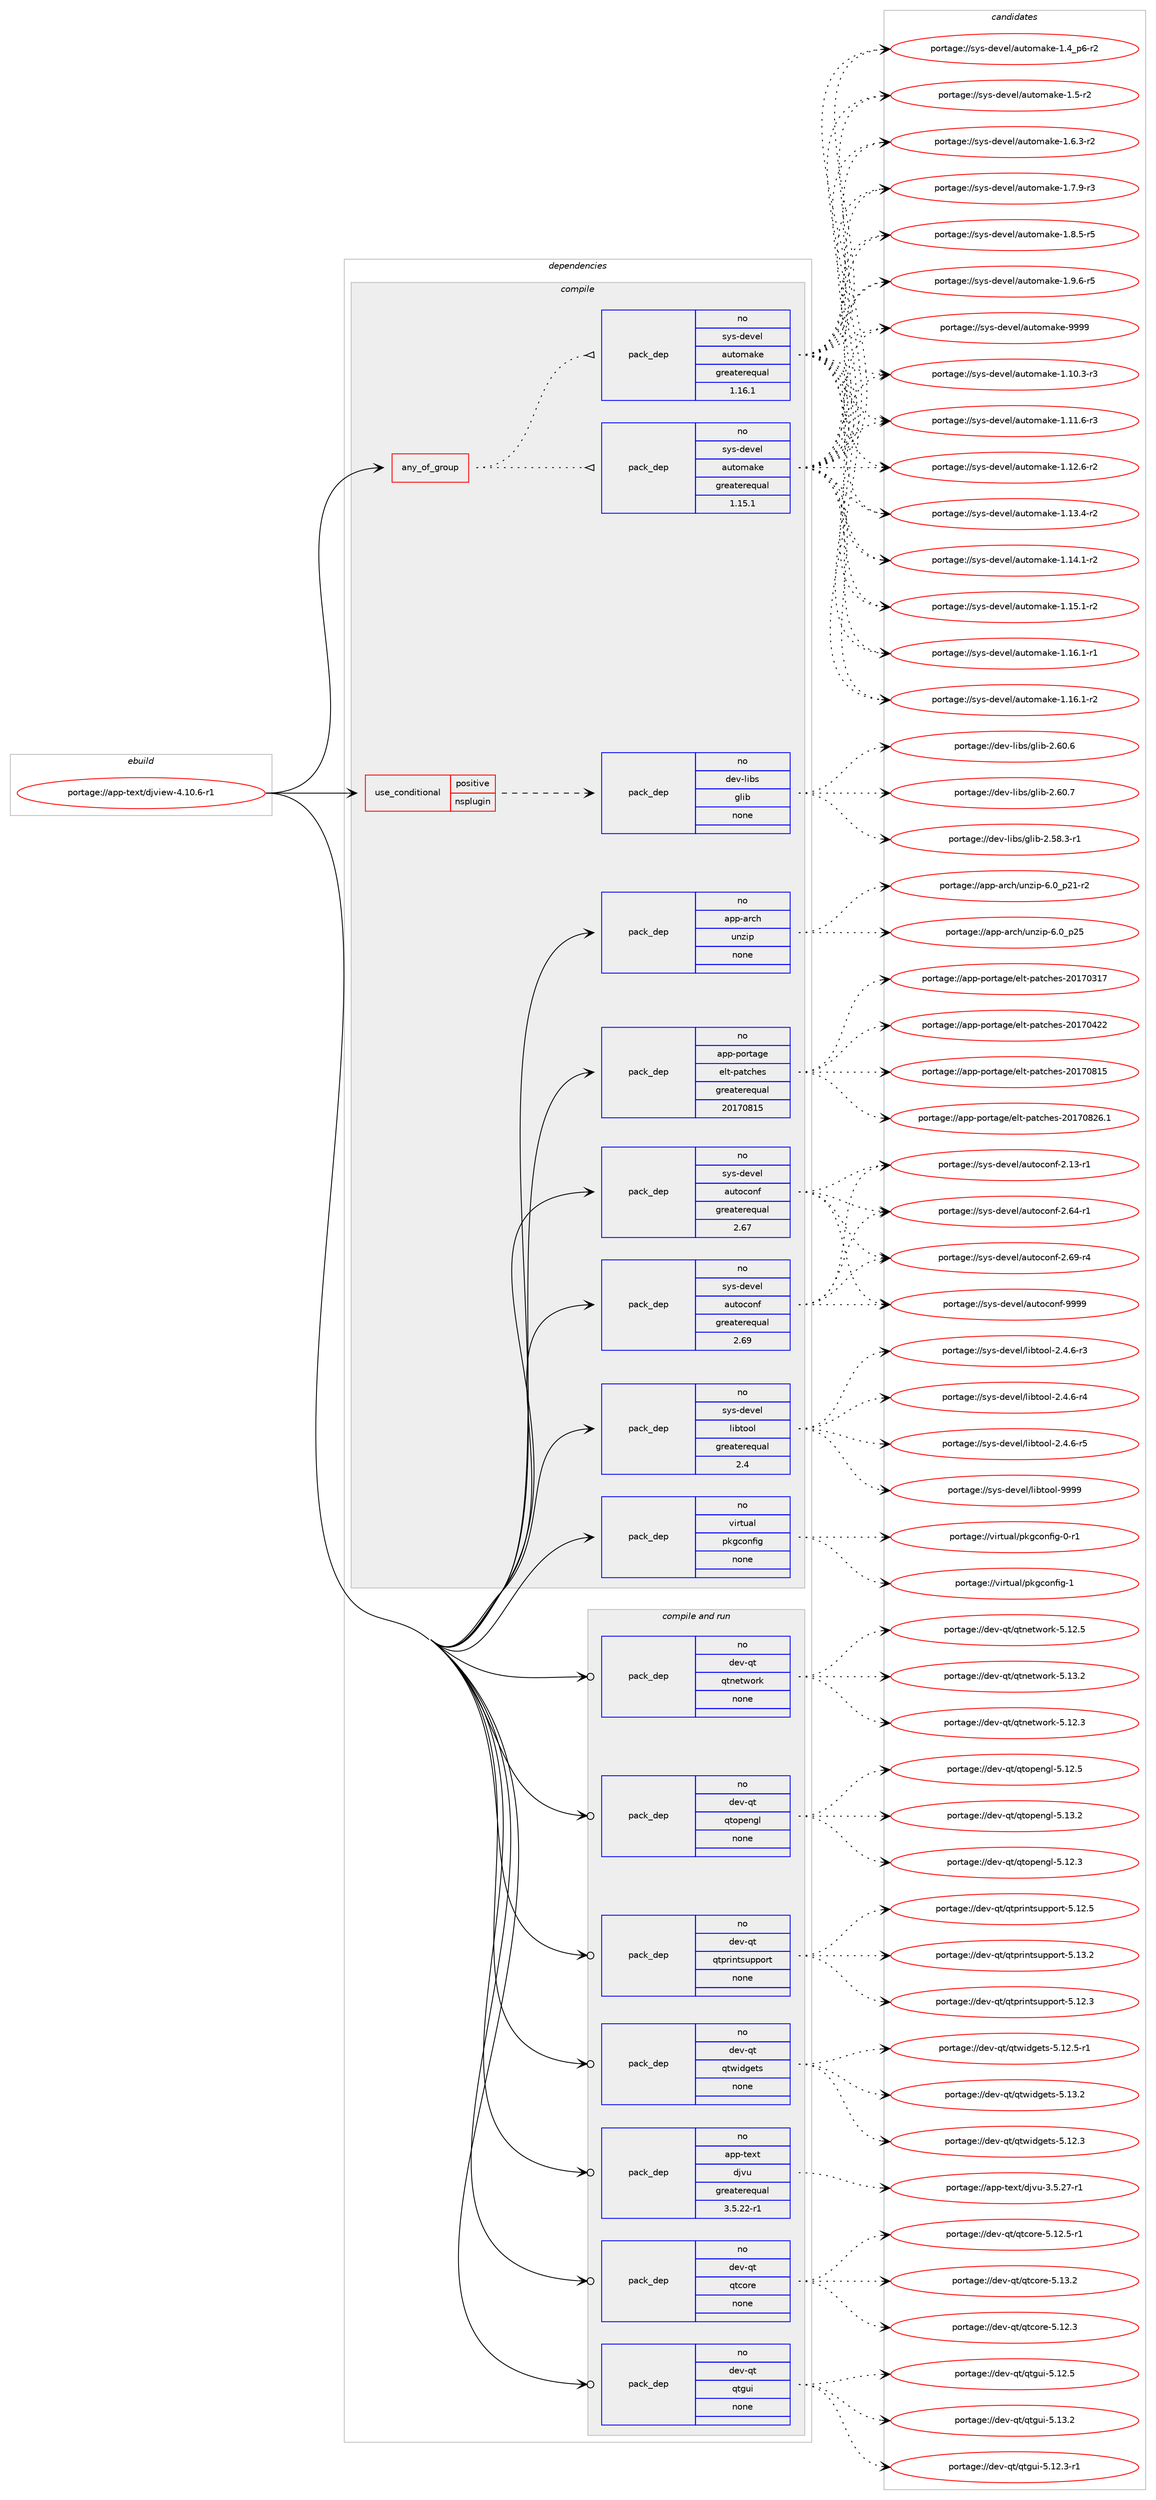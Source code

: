 digraph prolog {

# *************
# Graph options
# *************

newrank=true;
concentrate=true;
compound=true;
graph [rankdir=LR,fontname=Helvetica,fontsize=10,ranksep=1.5];#, ranksep=2.5, nodesep=0.2];
edge  [arrowhead=vee];
node  [fontname=Helvetica,fontsize=10];

# **********
# The ebuild
# **********

subgraph cluster_leftcol {
color=gray;
rank=same;
label=<<i>ebuild</i>>;
id [label="portage://app-text/djview-4.10.6-r1", color=red, width=4, href="../app-text/djview-4.10.6-r1.svg"];
}

# ****************
# The dependencies
# ****************

subgraph cluster_midcol {
color=gray;
label=<<i>dependencies</i>>;
subgraph cluster_compile {
fillcolor="#eeeeee";
style=filled;
label=<<i>compile</i>>;
subgraph any711 {
dependency43743 [label=<<TABLE BORDER="0" CELLBORDER="1" CELLSPACING="0" CELLPADDING="4"><TR><TD CELLPADDING="10">any_of_group</TD></TR></TABLE>>, shape=none, color=red];subgraph pack32272 {
dependency43744 [label=<<TABLE BORDER="0" CELLBORDER="1" CELLSPACING="0" CELLPADDING="4" WIDTH="220"><TR><TD ROWSPAN="6" CELLPADDING="30">pack_dep</TD></TR><TR><TD WIDTH="110">no</TD></TR><TR><TD>sys-devel</TD></TR><TR><TD>automake</TD></TR><TR><TD>greaterequal</TD></TR><TR><TD>1.16.1</TD></TR></TABLE>>, shape=none, color=blue];
}
dependency43743:e -> dependency43744:w [weight=20,style="dotted",arrowhead="oinv"];
subgraph pack32273 {
dependency43745 [label=<<TABLE BORDER="0" CELLBORDER="1" CELLSPACING="0" CELLPADDING="4" WIDTH="220"><TR><TD ROWSPAN="6" CELLPADDING="30">pack_dep</TD></TR><TR><TD WIDTH="110">no</TD></TR><TR><TD>sys-devel</TD></TR><TR><TD>automake</TD></TR><TR><TD>greaterequal</TD></TR><TR><TD>1.15.1</TD></TR></TABLE>>, shape=none, color=blue];
}
dependency43743:e -> dependency43745:w [weight=20,style="dotted",arrowhead="oinv"];
}
id:e -> dependency43743:w [weight=20,style="solid",arrowhead="vee"];
subgraph cond10736 {
dependency43746 [label=<<TABLE BORDER="0" CELLBORDER="1" CELLSPACING="0" CELLPADDING="4"><TR><TD ROWSPAN="3" CELLPADDING="10">use_conditional</TD></TR><TR><TD>positive</TD></TR><TR><TD>nsplugin</TD></TR></TABLE>>, shape=none, color=red];
subgraph pack32274 {
dependency43747 [label=<<TABLE BORDER="0" CELLBORDER="1" CELLSPACING="0" CELLPADDING="4" WIDTH="220"><TR><TD ROWSPAN="6" CELLPADDING="30">pack_dep</TD></TR><TR><TD WIDTH="110">no</TD></TR><TR><TD>dev-libs</TD></TR><TR><TD>glib</TD></TR><TR><TD>none</TD></TR><TR><TD></TD></TR></TABLE>>, shape=none, color=blue];
}
dependency43746:e -> dependency43747:w [weight=20,style="dashed",arrowhead="vee"];
}
id:e -> dependency43746:w [weight=20,style="solid",arrowhead="vee"];
subgraph pack32275 {
dependency43748 [label=<<TABLE BORDER="0" CELLBORDER="1" CELLSPACING="0" CELLPADDING="4" WIDTH="220"><TR><TD ROWSPAN="6" CELLPADDING="30">pack_dep</TD></TR><TR><TD WIDTH="110">no</TD></TR><TR><TD>app-arch</TD></TR><TR><TD>unzip</TD></TR><TR><TD>none</TD></TR><TR><TD></TD></TR></TABLE>>, shape=none, color=blue];
}
id:e -> dependency43748:w [weight=20,style="solid",arrowhead="vee"];
subgraph pack32276 {
dependency43749 [label=<<TABLE BORDER="0" CELLBORDER="1" CELLSPACING="0" CELLPADDING="4" WIDTH="220"><TR><TD ROWSPAN="6" CELLPADDING="30">pack_dep</TD></TR><TR><TD WIDTH="110">no</TD></TR><TR><TD>app-portage</TD></TR><TR><TD>elt-patches</TD></TR><TR><TD>greaterequal</TD></TR><TR><TD>20170815</TD></TR></TABLE>>, shape=none, color=blue];
}
id:e -> dependency43749:w [weight=20,style="solid",arrowhead="vee"];
subgraph pack32277 {
dependency43750 [label=<<TABLE BORDER="0" CELLBORDER="1" CELLSPACING="0" CELLPADDING="4" WIDTH="220"><TR><TD ROWSPAN="6" CELLPADDING="30">pack_dep</TD></TR><TR><TD WIDTH="110">no</TD></TR><TR><TD>sys-devel</TD></TR><TR><TD>autoconf</TD></TR><TR><TD>greaterequal</TD></TR><TR><TD>2.67</TD></TR></TABLE>>, shape=none, color=blue];
}
id:e -> dependency43750:w [weight=20,style="solid",arrowhead="vee"];
subgraph pack32278 {
dependency43751 [label=<<TABLE BORDER="0" CELLBORDER="1" CELLSPACING="0" CELLPADDING="4" WIDTH="220"><TR><TD ROWSPAN="6" CELLPADDING="30">pack_dep</TD></TR><TR><TD WIDTH="110">no</TD></TR><TR><TD>sys-devel</TD></TR><TR><TD>autoconf</TD></TR><TR><TD>greaterequal</TD></TR><TR><TD>2.69</TD></TR></TABLE>>, shape=none, color=blue];
}
id:e -> dependency43751:w [weight=20,style="solid",arrowhead="vee"];
subgraph pack32279 {
dependency43752 [label=<<TABLE BORDER="0" CELLBORDER="1" CELLSPACING="0" CELLPADDING="4" WIDTH="220"><TR><TD ROWSPAN="6" CELLPADDING="30">pack_dep</TD></TR><TR><TD WIDTH="110">no</TD></TR><TR><TD>sys-devel</TD></TR><TR><TD>libtool</TD></TR><TR><TD>greaterequal</TD></TR><TR><TD>2.4</TD></TR></TABLE>>, shape=none, color=blue];
}
id:e -> dependency43752:w [weight=20,style="solid",arrowhead="vee"];
subgraph pack32280 {
dependency43753 [label=<<TABLE BORDER="0" CELLBORDER="1" CELLSPACING="0" CELLPADDING="4" WIDTH="220"><TR><TD ROWSPAN="6" CELLPADDING="30">pack_dep</TD></TR><TR><TD WIDTH="110">no</TD></TR><TR><TD>virtual</TD></TR><TR><TD>pkgconfig</TD></TR><TR><TD>none</TD></TR><TR><TD></TD></TR></TABLE>>, shape=none, color=blue];
}
id:e -> dependency43753:w [weight=20,style="solid",arrowhead="vee"];
}
subgraph cluster_compileandrun {
fillcolor="#eeeeee";
style=filled;
label=<<i>compile and run</i>>;
subgraph pack32281 {
dependency43754 [label=<<TABLE BORDER="0" CELLBORDER="1" CELLSPACING="0" CELLPADDING="4" WIDTH="220"><TR><TD ROWSPAN="6" CELLPADDING="30">pack_dep</TD></TR><TR><TD WIDTH="110">no</TD></TR><TR><TD>app-text</TD></TR><TR><TD>djvu</TD></TR><TR><TD>greaterequal</TD></TR><TR><TD>3.5.22-r1</TD></TR></TABLE>>, shape=none, color=blue];
}
id:e -> dependency43754:w [weight=20,style="solid",arrowhead="odotvee"];
subgraph pack32282 {
dependency43755 [label=<<TABLE BORDER="0" CELLBORDER="1" CELLSPACING="0" CELLPADDING="4" WIDTH="220"><TR><TD ROWSPAN="6" CELLPADDING="30">pack_dep</TD></TR><TR><TD WIDTH="110">no</TD></TR><TR><TD>dev-qt</TD></TR><TR><TD>qtcore</TD></TR><TR><TD>none</TD></TR><TR><TD></TD></TR></TABLE>>, shape=none, color=blue];
}
id:e -> dependency43755:w [weight=20,style="solid",arrowhead="odotvee"];
subgraph pack32283 {
dependency43756 [label=<<TABLE BORDER="0" CELLBORDER="1" CELLSPACING="0" CELLPADDING="4" WIDTH="220"><TR><TD ROWSPAN="6" CELLPADDING="30">pack_dep</TD></TR><TR><TD WIDTH="110">no</TD></TR><TR><TD>dev-qt</TD></TR><TR><TD>qtgui</TD></TR><TR><TD>none</TD></TR><TR><TD></TD></TR></TABLE>>, shape=none, color=blue];
}
id:e -> dependency43756:w [weight=20,style="solid",arrowhead="odotvee"];
subgraph pack32284 {
dependency43757 [label=<<TABLE BORDER="0" CELLBORDER="1" CELLSPACING="0" CELLPADDING="4" WIDTH="220"><TR><TD ROWSPAN="6" CELLPADDING="30">pack_dep</TD></TR><TR><TD WIDTH="110">no</TD></TR><TR><TD>dev-qt</TD></TR><TR><TD>qtnetwork</TD></TR><TR><TD>none</TD></TR><TR><TD></TD></TR></TABLE>>, shape=none, color=blue];
}
id:e -> dependency43757:w [weight=20,style="solid",arrowhead="odotvee"];
subgraph pack32285 {
dependency43758 [label=<<TABLE BORDER="0" CELLBORDER="1" CELLSPACING="0" CELLPADDING="4" WIDTH="220"><TR><TD ROWSPAN="6" CELLPADDING="30">pack_dep</TD></TR><TR><TD WIDTH="110">no</TD></TR><TR><TD>dev-qt</TD></TR><TR><TD>qtopengl</TD></TR><TR><TD>none</TD></TR><TR><TD></TD></TR></TABLE>>, shape=none, color=blue];
}
id:e -> dependency43758:w [weight=20,style="solid",arrowhead="odotvee"];
subgraph pack32286 {
dependency43759 [label=<<TABLE BORDER="0" CELLBORDER="1" CELLSPACING="0" CELLPADDING="4" WIDTH="220"><TR><TD ROWSPAN="6" CELLPADDING="30">pack_dep</TD></TR><TR><TD WIDTH="110">no</TD></TR><TR><TD>dev-qt</TD></TR><TR><TD>qtprintsupport</TD></TR><TR><TD>none</TD></TR><TR><TD></TD></TR></TABLE>>, shape=none, color=blue];
}
id:e -> dependency43759:w [weight=20,style="solid",arrowhead="odotvee"];
subgraph pack32287 {
dependency43760 [label=<<TABLE BORDER="0" CELLBORDER="1" CELLSPACING="0" CELLPADDING="4" WIDTH="220"><TR><TD ROWSPAN="6" CELLPADDING="30">pack_dep</TD></TR><TR><TD WIDTH="110">no</TD></TR><TR><TD>dev-qt</TD></TR><TR><TD>qtwidgets</TD></TR><TR><TD>none</TD></TR><TR><TD></TD></TR></TABLE>>, shape=none, color=blue];
}
id:e -> dependency43760:w [weight=20,style="solid",arrowhead="odotvee"];
}
subgraph cluster_run {
fillcolor="#eeeeee";
style=filled;
label=<<i>run</i>>;
}
}

# **************
# The candidates
# **************

subgraph cluster_choices {
rank=same;
color=gray;
label=<<i>candidates</i>>;

subgraph choice32272 {
color=black;
nodesep=1;
choiceportage11512111545100101118101108479711711611110997107101454946494846514511451 [label="portage://sys-devel/automake-1.10.3-r3", color=red, width=4,href="../sys-devel/automake-1.10.3-r3.svg"];
choiceportage11512111545100101118101108479711711611110997107101454946494946544511451 [label="portage://sys-devel/automake-1.11.6-r3", color=red, width=4,href="../sys-devel/automake-1.11.6-r3.svg"];
choiceportage11512111545100101118101108479711711611110997107101454946495046544511450 [label="portage://sys-devel/automake-1.12.6-r2", color=red, width=4,href="../sys-devel/automake-1.12.6-r2.svg"];
choiceportage11512111545100101118101108479711711611110997107101454946495146524511450 [label="portage://sys-devel/automake-1.13.4-r2", color=red, width=4,href="../sys-devel/automake-1.13.4-r2.svg"];
choiceportage11512111545100101118101108479711711611110997107101454946495246494511450 [label="portage://sys-devel/automake-1.14.1-r2", color=red, width=4,href="../sys-devel/automake-1.14.1-r2.svg"];
choiceportage11512111545100101118101108479711711611110997107101454946495346494511450 [label="portage://sys-devel/automake-1.15.1-r2", color=red, width=4,href="../sys-devel/automake-1.15.1-r2.svg"];
choiceportage11512111545100101118101108479711711611110997107101454946495446494511449 [label="portage://sys-devel/automake-1.16.1-r1", color=red, width=4,href="../sys-devel/automake-1.16.1-r1.svg"];
choiceportage11512111545100101118101108479711711611110997107101454946495446494511450 [label="portage://sys-devel/automake-1.16.1-r2", color=red, width=4,href="../sys-devel/automake-1.16.1-r2.svg"];
choiceportage115121115451001011181011084797117116111109971071014549465295112544511450 [label="portage://sys-devel/automake-1.4_p6-r2", color=red, width=4,href="../sys-devel/automake-1.4_p6-r2.svg"];
choiceportage11512111545100101118101108479711711611110997107101454946534511450 [label="portage://sys-devel/automake-1.5-r2", color=red, width=4,href="../sys-devel/automake-1.5-r2.svg"];
choiceportage115121115451001011181011084797117116111109971071014549465446514511450 [label="portage://sys-devel/automake-1.6.3-r2", color=red, width=4,href="../sys-devel/automake-1.6.3-r2.svg"];
choiceportage115121115451001011181011084797117116111109971071014549465546574511451 [label="portage://sys-devel/automake-1.7.9-r3", color=red, width=4,href="../sys-devel/automake-1.7.9-r3.svg"];
choiceportage115121115451001011181011084797117116111109971071014549465646534511453 [label="portage://sys-devel/automake-1.8.5-r5", color=red, width=4,href="../sys-devel/automake-1.8.5-r5.svg"];
choiceportage115121115451001011181011084797117116111109971071014549465746544511453 [label="portage://sys-devel/automake-1.9.6-r5", color=red, width=4,href="../sys-devel/automake-1.9.6-r5.svg"];
choiceportage115121115451001011181011084797117116111109971071014557575757 [label="portage://sys-devel/automake-9999", color=red, width=4,href="../sys-devel/automake-9999.svg"];
dependency43744:e -> choiceportage11512111545100101118101108479711711611110997107101454946494846514511451:w [style=dotted,weight="100"];
dependency43744:e -> choiceportage11512111545100101118101108479711711611110997107101454946494946544511451:w [style=dotted,weight="100"];
dependency43744:e -> choiceportage11512111545100101118101108479711711611110997107101454946495046544511450:w [style=dotted,weight="100"];
dependency43744:e -> choiceportage11512111545100101118101108479711711611110997107101454946495146524511450:w [style=dotted,weight="100"];
dependency43744:e -> choiceportage11512111545100101118101108479711711611110997107101454946495246494511450:w [style=dotted,weight="100"];
dependency43744:e -> choiceportage11512111545100101118101108479711711611110997107101454946495346494511450:w [style=dotted,weight="100"];
dependency43744:e -> choiceportage11512111545100101118101108479711711611110997107101454946495446494511449:w [style=dotted,weight="100"];
dependency43744:e -> choiceportage11512111545100101118101108479711711611110997107101454946495446494511450:w [style=dotted,weight="100"];
dependency43744:e -> choiceportage115121115451001011181011084797117116111109971071014549465295112544511450:w [style=dotted,weight="100"];
dependency43744:e -> choiceportage11512111545100101118101108479711711611110997107101454946534511450:w [style=dotted,weight="100"];
dependency43744:e -> choiceportage115121115451001011181011084797117116111109971071014549465446514511450:w [style=dotted,weight="100"];
dependency43744:e -> choiceportage115121115451001011181011084797117116111109971071014549465546574511451:w [style=dotted,weight="100"];
dependency43744:e -> choiceportage115121115451001011181011084797117116111109971071014549465646534511453:w [style=dotted,weight="100"];
dependency43744:e -> choiceportage115121115451001011181011084797117116111109971071014549465746544511453:w [style=dotted,weight="100"];
dependency43744:e -> choiceportage115121115451001011181011084797117116111109971071014557575757:w [style=dotted,weight="100"];
}
subgraph choice32273 {
color=black;
nodesep=1;
choiceportage11512111545100101118101108479711711611110997107101454946494846514511451 [label="portage://sys-devel/automake-1.10.3-r3", color=red, width=4,href="../sys-devel/automake-1.10.3-r3.svg"];
choiceportage11512111545100101118101108479711711611110997107101454946494946544511451 [label="portage://sys-devel/automake-1.11.6-r3", color=red, width=4,href="../sys-devel/automake-1.11.6-r3.svg"];
choiceportage11512111545100101118101108479711711611110997107101454946495046544511450 [label="portage://sys-devel/automake-1.12.6-r2", color=red, width=4,href="../sys-devel/automake-1.12.6-r2.svg"];
choiceportage11512111545100101118101108479711711611110997107101454946495146524511450 [label="portage://sys-devel/automake-1.13.4-r2", color=red, width=4,href="../sys-devel/automake-1.13.4-r2.svg"];
choiceportage11512111545100101118101108479711711611110997107101454946495246494511450 [label="portage://sys-devel/automake-1.14.1-r2", color=red, width=4,href="../sys-devel/automake-1.14.1-r2.svg"];
choiceportage11512111545100101118101108479711711611110997107101454946495346494511450 [label="portage://sys-devel/automake-1.15.1-r2", color=red, width=4,href="../sys-devel/automake-1.15.1-r2.svg"];
choiceportage11512111545100101118101108479711711611110997107101454946495446494511449 [label="portage://sys-devel/automake-1.16.1-r1", color=red, width=4,href="../sys-devel/automake-1.16.1-r1.svg"];
choiceportage11512111545100101118101108479711711611110997107101454946495446494511450 [label="portage://sys-devel/automake-1.16.1-r2", color=red, width=4,href="../sys-devel/automake-1.16.1-r2.svg"];
choiceportage115121115451001011181011084797117116111109971071014549465295112544511450 [label="portage://sys-devel/automake-1.4_p6-r2", color=red, width=4,href="../sys-devel/automake-1.4_p6-r2.svg"];
choiceportage11512111545100101118101108479711711611110997107101454946534511450 [label="portage://sys-devel/automake-1.5-r2", color=red, width=4,href="../sys-devel/automake-1.5-r2.svg"];
choiceportage115121115451001011181011084797117116111109971071014549465446514511450 [label="portage://sys-devel/automake-1.6.3-r2", color=red, width=4,href="../sys-devel/automake-1.6.3-r2.svg"];
choiceportage115121115451001011181011084797117116111109971071014549465546574511451 [label="portage://sys-devel/automake-1.7.9-r3", color=red, width=4,href="../sys-devel/automake-1.7.9-r3.svg"];
choiceportage115121115451001011181011084797117116111109971071014549465646534511453 [label="portage://sys-devel/automake-1.8.5-r5", color=red, width=4,href="../sys-devel/automake-1.8.5-r5.svg"];
choiceportage115121115451001011181011084797117116111109971071014549465746544511453 [label="portage://sys-devel/automake-1.9.6-r5", color=red, width=4,href="../sys-devel/automake-1.9.6-r5.svg"];
choiceportage115121115451001011181011084797117116111109971071014557575757 [label="portage://sys-devel/automake-9999", color=red, width=4,href="../sys-devel/automake-9999.svg"];
dependency43745:e -> choiceportage11512111545100101118101108479711711611110997107101454946494846514511451:w [style=dotted,weight="100"];
dependency43745:e -> choiceportage11512111545100101118101108479711711611110997107101454946494946544511451:w [style=dotted,weight="100"];
dependency43745:e -> choiceportage11512111545100101118101108479711711611110997107101454946495046544511450:w [style=dotted,weight="100"];
dependency43745:e -> choiceportage11512111545100101118101108479711711611110997107101454946495146524511450:w [style=dotted,weight="100"];
dependency43745:e -> choiceportage11512111545100101118101108479711711611110997107101454946495246494511450:w [style=dotted,weight="100"];
dependency43745:e -> choiceportage11512111545100101118101108479711711611110997107101454946495346494511450:w [style=dotted,weight="100"];
dependency43745:e -> choiceportage11512111545100101118101108479711711611110997107101454946495446494511449:w [style=dotted,weight="100"];
dependency43745:e -> choiceportage11512111545100101118101108479711711611110997107101454946495446494511450:w [style=dotted,weight="100"];
dependency43745:e -> choiceportage115121115451001011181011084797117116111109971071014549465295112544511450:w [style=dotted,weight="100"];
dependency43745:e -> choiceportage11512111545100101118101108479711711611110997107101454946534511450:w [style=dotted,weight="100"];
dependency43745:e -> choiceportage115121115451001011181011084797117116111109971071014549465446514511450:w [style=dotted,weight="100"];
dependency43745:e -> choiceportage115121115451001011181011084797117116111109971071014549465546574511451:w [style=dotted,weight="100"];
dependency43745:e -> choiceportage115121115451001011181011084797117116111109971071014549465646534511453:w [style=dotted,weight="100"];
dependency43745:e -> choiceportage115121115451001011181011084797117116111109971071014549465746544511453:w [style=dotted,weight="100"];
dependency43745:e -> choiceportage115121115451001011181011084797117116111109971071014557575757:w [style=dotted,weight="100"];
}
subgraph choice32274 {
color=black;
nodesep=1;
choiceportage10010111845108105981154710310810598455046535646514511449 [label="portage://dev-libs/glib-2.58.3-r1", color=red, width=4,href="../dev-libs/glib-2.58.3-r1.svg"];
choiceportage1001011184510810598115471031081059845504654484654 [label="portage://dev-libs/glib-2.60.6", color=red, width=4,href="../dev-libs/glib-2.60.6.svg"];
choiceportage1001011184510810598115471031081059845504654484655 [label="portage://dev-libs/glib-2.60.7", color=red, width=4,href="../dev-libs/glib-2.60.7.svg"];
dependency43747:e -> choiceportage10010111845108105981154710310810598455046535646514511449:w [style=dotted,weight="100"];
dependency43747:e -> choiceportage1001011184510810598115471031081059845504654484654:w [style=dotted,weight="100"];
dependency43747:e -> choiceportage1001011184510810598115471031081059845504654484655:w [style=dotted,weight="100"];
}
subgraph choice32275 {
color=black;
nodesep=1;
choiceportage9711211245971149910447117110122105112455446489511250494511450 [label="portage://app-arch/unzip-6.0_p21-r2", color=red, width=4,href="../app-arch/unzip-6.0_p21-r2.svg"];
choiceportage971121124597114991044711711012210511245544648951125053 [label="portage://app-arch/unzip-6.0_p25", color=red, width=4,href="../app-arch/unzip-6.0_p25.svg"];
dependency43748:e -> choiceportage9711211245971149910447117110122105112455446489511250494511450:w [style=dotted,weight="100"];
dependency43748:e -> choiceportage971121124597114991044711711012210511245544648951125053:w [style=dotted,weight="100"];
}
subgraph choice32276 {
color=black;
nodesep=1;
choiceportage97112112451121111141169710310147101108116451129711699104101115455048495548514955 [label="portage://app-portage/elt-patches-20170317", color=red, width=4,href="../app-portage/elt-patches-20170317.svg"];
choiceportage97112112451121111141169710310147101108116451129711699104101115455048495548525050 [label="portage://app-portage/elt-patches-20170422", color=red, width=4,href="../app-portage/elt-patches-20170422.svg"];
choiceportage97112112451121111141169710310147101108116451129711699104101115455048495548564953 [label="portage://app-portage/elt-patches-20170815", color=red, width=4,href="../app-portage/elt-patches-20170815.svg"];
choiceportage971121124511211111411697103101471011081164511297116991041011154550484955485650544649 [label="portage://app-portage/elt-patches-20170826.1", color=red, width=4,href="../app-portage/elt-patches-20170826.1.svg"];
dependency43749:e -> choiceportage97112112451121111141169710310147101108116451129711699104101115455048495548514955:w [style=dotted,weight="100"];
dependency43749:e -> choiceportage97112112451121111141169710310147101108116451129711699104101115455048495548525050:w [style=dotted,weight="100"];
dependency43749:e -> choiceportage97112112451121111141169710310147101108116451129711699104101115455048495548564953:w [style=dotted,weight="100"];
dependency43749:e -> choiceportage971121124511211111411697103101471011081164511297116991041011154550484955485650544649:w [style=dotted,weight="100"];
}
subgraph choice32277 {
color=black;
nodesep=1;
choiceportage1151211154510010111810110847971171161119911111010245504649514511449 [label="portage://sys-devel/autoconf-2.13-r1", color=red, width=4,href="../sys-devel/autoconf-2.13-r1.svg"];
choiceportage1151211154510010111810110847971171161119911111010245504654524511449 [label="portage://sys-devel/autoconf-2.64-r1", color=red, width=4,href="../sys-devel/autoconf-2.64-r1.svg"];
choiceportage1151211154510010111810110847971171161119911111010245504654574511452 [label="portage://sys-devel/autoconf-2.69-r4", color=red, width=4,href="../sys-devel/autoconf-2.69-r4.svg"];
choiceportage115121115451001011181011084797117116111991111101024557575757 [label="portage://sys-devel/autoconf-9999", color=red, width=4,href="../sys-devel/autoconf-9999.svg"];
dependency43750:e -> choiceportage1151211154510010111810110847971171161119911111010245504649514511449:w [style=dotted,weight="100"];
dependency43750:e -> choiceportage1151211154510010111810110847971171161119911111010245504654524511449:w [style=dotted,weight="100"];
dependency43750:e -> choiceportage1151211154510010111810110847971171161119911111010245504654574511452:w [style=dotted,weight="100"];
dependency43750:e -> choiceportage115121115451001011181011084797117116111991111101024557575757:w [style=dotted,weight="100"];
}
subgraph choice32278 {
color=black;
nodesep=1;
choiceportage1151211154510010111810110847971171161119911111010245504649514511449 [label="portage://sys-devel/autoconf-2.13-r1", color=red, width=4,href="../sys-devel/autoconf-2.13-r1.svg"];
choiceportage1151211154510010111810110847971171161119911111010245504654524511449 [label="portage://sys-devel/autoconf-2.64-r1", color=red, width=4,href="../sys-devel/autoconf-2.64-r1.svg"];
choiceportage1151211154510010111810110847971171161119911111010245504654574511452 [label="portage://sys-devel/autoconf-2.69-r4", color=red, width=4,href="../sys-devel/autoconf-2.69-r4.svg"];
choiceportage115121115451001011181011084797117116111991111101024557575757 [label="portage://sys-devel/autoconf-9999", color=red, width=4,href="../sys-devel/autoconf-9999.svg"];
dependency43751:e -> choiceportage1151211154510010111810110847971171161119911111010245504649514511449:w [style=dotted,weight="100"];
dependency43751:e -> choiceportage1151211154510010111810110847971171161119911111010245504654524511449:w [style=dotted,weight="100"];
dependency43751:e -> choiceportage1151211154510010111810110847971171161119911111010245504654574511452:w [style=dotted,weight="100"];
dependency43751:e -> choiceportage115121115451001011181011084797117116111991111101024557575757:w [style=dotted,weight="100"];
}
subgraph choice32279 {
color=black;
nodesep=1;
choiceportage1151211154510010111810110847108105981161111111084550465246544511451 [label="portage://sys-devel/libtool-2.4.6-r3", color=red, width=4,href="../sys-devel/libtool-2.4.6-r3.svg"];
choiceportage1151211154510010111810110847108105981161111111084550465246544511452 [label="portage://sys-devel/libtool-2.4.6-r4", color=red, width=4,href="../sys-devel/libtool-2.4.6-r4.svg"];
choiceportage1151211154510010111810110847108105981161111111084550465246544511453 [label="portage://sys-devel/libtool-2.4.6-r5", color=red, width=4,href="../sys-devel/libtool-2.4.6-r5.svg"];
choiceportage1151211154510010111810110847108105981161111111084557575757 [label="portage://sys-devel/libtool-9999", color=red, width=4,href="../sys-devel/libtool-9999.svg"];
dependency43752:e -> choiceportage1151211154510010111810110847108105981161111111084550465246544511451:w [style=dotted,weight="100"];
dependency43752:e -> choiceportage1151211154510010111810110847108105981161111111084550465246544511452:w [style=dotted,weight="100"];
dependency43752:e -> choiceportage1151211154510010111810110847108105981161111111084550465246544511453:w [style=dotted,weight="100"];
dependency43752:e -> choiceportage1151211154510010111810110847108105981161111111084557575757:w [style=dotted,weight="100"];
}
subgraph choice32280 {
color=black;
nodesep=1;
choiceportage11810511411611797108471121071039911111010210510345484511449 [label="portage://virtual/pkgconfig-0-r1", color=red, width=4,href="../virtual/pkgconfig-0-r1.svg"];
choiceportage1181051141161179710847112107103991111101021051034549 [label="portage://virtual/pkgconfig-1", color=red, width=4,href="../virtual/pkgconfig-1.svg"];
dependency43753:e -> choiceportage11810511411611797108471121071039911111010210510345484511449:w [style=dotted,weight="100"];
dependency43753:e -> choiceportage1181051141161179710847112107103991111101021051034549:w [style=dotted,weight="100"];
}
subgraph choice32281 {
color=black;
nodesep=1;
choiceportage971121124511610112011647100106118117455146534650554511449 [label="portage://app-text/djvu-3.5.27-r1", color=red, width=4,href="../app-text/djvu-3.5.27-r1.svg"];
dependency43754:e -> choiceportage971121124511610112011647100106118117455146534650554511449:w [style=dotted,weight="100"];
}
subgraph choice32282 {
color=black;
nodesep=1;
choiceportage10010111845113116471131169911111410145534649504651 [label="portage://dev-qt/qtcore-5.12.3", color=red, width=4,href="../dev-qt/qtcore-5.12.3.svg"];
choiceportage100101118451131164711311699111114101455346495046534511449 [label="portage://dev-qt/qtcore-5.12.5-r1", color=red, width=4,href="../dev-qt/qtcore-5.12.5-r1.svg"];
choiceportage10010111845113116471131169911111410145534649514650 [label="portage://dev-qt/qtcore-5.13.2", color=red, width=4,href="../dev-qt/qtcore-5.13.2.svg"];
dependency43755:e -> choiceportage10010111845113116471131169911111410145534649504651:w [style=dotted,weight="100"];
dependency43755:e -> choiceportage100101118451131164711311699111114101455346495046534511449:w [style=dotted,weight="100"];
dependency43755:e -> choiceportage10010111845113116471131169911111410145534649514650:w [style=dotted,weight="100"];
}
subgraph choice32283 {
color=black;
nodesep=1;
choiceportage1001011184511311647113116103117105455346495046514511449 [label="portage://dev-qt/qtgui-5.12.3-r1", color=red, width=4,href="../dev-qt/qtgui-5.12.3-r1.svg"];
choiceportage100101118451131164711311610311710545534649504653 [label="portage://dev-qt/qtgui-5.12.5", color=red, width=4,href="../dev-qt/qtgui-5.12.5.svg"];
choiceportage100101118451131164711311610311710545534649514650 [label="portage://dev-qt/qtgui-5.13.2", color=red, width=4,href="../dev-qt/qtgui-5.13.2.svg"];
dependency43756:e -> choiceportage1001011184511311647113116103117105455346495046514511449:w [style=dotted,weight="100"];
dependency43756:e -> choiceportage100101118451131164711311610311710545534649504653:w [style=dotted,weight="100"];
dependency43756:e -> choiceportage100101118451131164711311610311710545534649514650:w [style=dotted,weight="100"];
}
subgraph choice32284 {
color=black;
nodesep=1;
choiceportage100101118451131164711311611010111611911111410745534649504651 [label="portage://dev-qt/qtnetwork-5.12.3", color=red, width=4,href="../dev-qt/qtnetwork-5.12.3.svg"];
choiceportage100101118451131164711311611010111611911111410745534649504653 [label="portage://dev-qt/qtnetwork-5.12.5", color=red, width=4,href="../dev-qt/qtnetwork-5.12.5.svg"];
choiceportage100101118451131164711311611010111611911111410745534649514650 [label="portage://dev-qt/qtnetwork-5.13.2", color=red, width=4,href="../dev-qt/qtnetwork-5.13.2.svg"];
dependency43757:e -> choiceportage100101118451131164711311611010111611911111410745534649504651:w [style=dotted,weight="100"];
dependency43757:e -> choiceportage100101118451131164711311611010111611911111410745534649504653:w [style=dotted,weight="100"];
dependency43757:e -> choiceportage100101118451131164711311611010111611911111410745534649514650:w [style=dotted,weight="100"];
}
subgraph choice32285 {
color=black;
nodesep=1;
choiceportage100101118451131164711311611111210111010310845534649504651 [label="portage://dev-qt/qtopengl-5.12.3", color=red, width=4,href="../dev-qt/qtopengl-5.12.3.svg"];
choiceportage100101118451131164711311611111210111010310845534649504653 [label="portage://dev-qt/qtopengl-5.12.5", color=red, width=4,href="../dev-qt/qtopengl-5.12.5.svg"];
choiceportage100101118451131164711311611111210111010310845534649514650 [label="portage://dev-qt/qtopengl-5.13.2", color=red, width=4,href="../dev-qt/qtopengl-5.13.2.svg"];
dependency43758:e -> choiceportage100101118451131164711311611111210111010310845534649504651:w [style=dotted,weight="100"];
dependency43758:e -> choiceportage100101118451131164711311611111210111010310845534649504653:w [style=dotted,weight="100"];
dependency43758:e -> choiceportage100101118451131164711311611111210111010310845534649514650:w [style=dotted,weight="100"];
}
subgraph choice32286 {
color=black;
nodesep=1;
choiceportage100101118451131164711311611211410511011611511711211211111411645534649504651 [label="portage://dev-qt/qtprintsupport-5.12.3", color=red, width=4,href="../dev-qt/qtprintsupport-5.12.3.svg"];
choiceportage100101118451131164711311611211410511011611511711211211111411645534649504653 [label="portage://dev-qt/qtprintsupport-5.12.5", color=red, width=4,href="../dev-qt/qtprintsupport-5.12.5.svg"];
choiceportage100101118451131164711311611211410511011611511711211211111411645534649514650 [label="portage://dev-qt/qtprintsupport-5.13.2", color=red, width=4,href="../dev-qt/qtprintsupport-5.13.2.svg"];
dependency43759:e -> choiceportage100101118451131164711311611211410511011611511711211211111411645534649504651:w [style=dotted,weight="100"];
dependency43759:e -> choiceportage100101118451131164711311611211410511011611511711211211111411645534649504653:w [style=dotted,weight="100"];
dependency43759:e -> choiceportage100101118451131164711311611211410511011611511711211211111411645534649514650:w [style=dotted,weight="100"];
}
subgraph choice32287 {
color=black;
nodesep=1;
choiceportage100101118451131164711311611910510010310111611545534649504651 [label="portage://dev-qt/qtwidgets-5.12.3", color=red, width=4,href="../dev-qt/qtwidgets-5.12.3.svg"];
choiceportage1001011184511311647113116119105100103101116115455346495046534511449 [label="portage://dev-qt/qtwidgets-5.12.5-r1", color=red, width=4,href="../dev-qt/qtwidgets-5.12.5-r1.svg"];
choiceportage100101118451131164711311611910510010310111611545534649514650 [label="portage://dev-qt/qtwidgets-5.13.2", color=red, width=4,href="../dev-qt/qtwidgets-5.13.2.svg"];
dependency43760:e -> choiceportage100101118451131164711311611910510010310111611545534649504651:w [style=dotted,weight="100"];
dependency43760:e -> choiceportage1001011184511311647113116119105100103101116115455346495046534511449:w [style=dotted,weight="100"];
dependency43760:e -> choiceportage100101118451131164711311611910510010310111611545534649514650:w [style=dotted,weight="100"];
}
}

}
